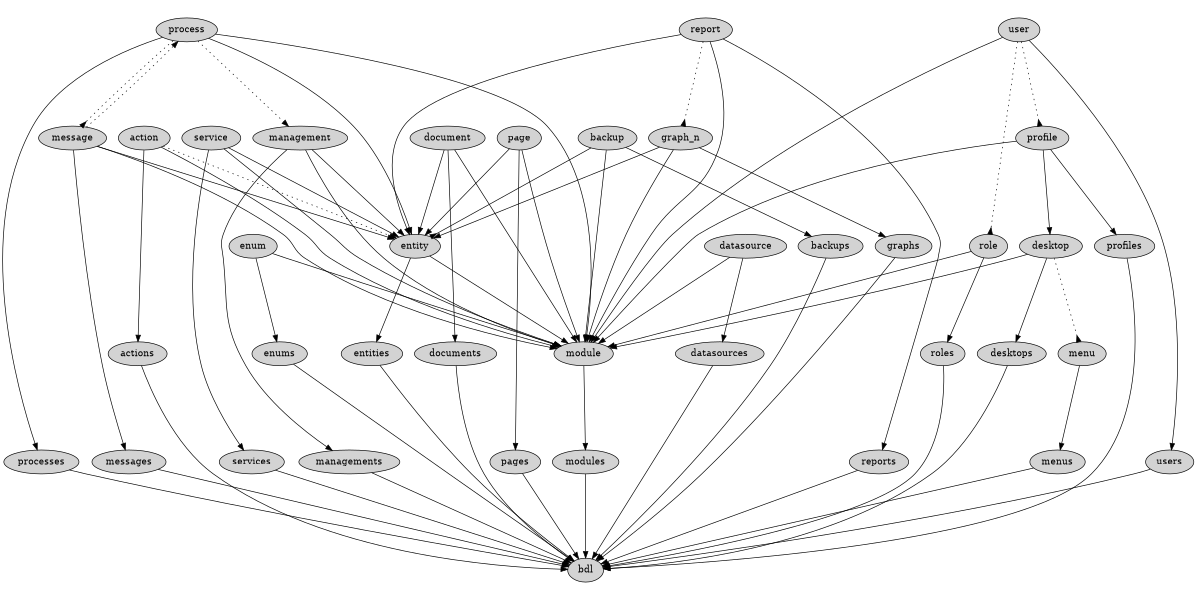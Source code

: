 digraph prof {
  size="8,4"; ratio = fill;
  node [style=filled];
  module -> modules -> bdl;
  entity -> entities -> bdl;
  entity -> module;
  management -> managements -> bdl;
  management -> entity;
  management -> module;
  process -> processes -> bdl;
  process -> module;
  process -> entity;
  process -> management [style=dotted];
  process -> message [style=dotted,arrowhead="inv"];
  profile -> profiles -> bdl;
  profile -> desktop;
  profile -> module;
  role -> roles -> bdl;
  role -> module;
  message -> messages -> bdl;
  message -> entity;
  message -> module;
  message -> process [style=dotted];
  user -> users -> bdl;
  user -> module;
  user -> role [style=dotted,arrowhead="inv"];
  user -> profile [style=dotted,arrowhead="inv"];
  desktop -> desktops -> bdl;
  desktop -> module;
  desktop -> menu [style=dotted,arrowhead="inv"];
  menu -> menus -> bdl;
  action -> actions -> bdl;
  action -> module;
  action -> entity [style=dotted];
  service -> services -> bdl;
  service -> module;
  service -> entity;
  document -> documents -> bdl;
  document -> module;
  document -> entity;
  page -> pages -> bdl;
  page -> module;
  page -> entity; 
  backup -> backups -> bdl;
  backup -> module;
  backup -> entity [arrowhead="inv"];
  enum -> enums -> bdl;
  enum -> module;
  datasource -> datasources -> bdl;
  datasource -> module;
  graph_n -> graphs -> bdl;
  graph_n -> entity;
  graph_n -> module;
  report -> reports -> bdl;
  report -> entity;
  report -> graph_n [style=dotted,arrowhead="inv"];
  report -> module;
  

}